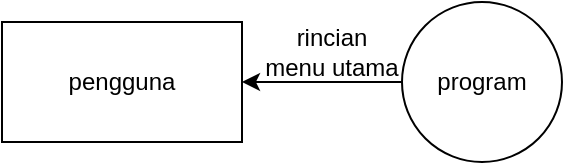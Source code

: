 <mxfile version="24.5.2" type="onedrive">
  <diagram name="Halaman-1" id="3GoBALHi5tsJ1e_FZn-Y">
    <mxGraphModel grid="1" page="1" gridSize="10" guides="1" tooltips="1" connect="1" arrows="1" fold="1" pageScale="1" pageWidth="827" pageHeight="1169" math="0" shadow="0">
      <root>
        <mxCell id="0" />
        <mxCell id="1" parent="0" />
        <mxCell id="jofpl8cEKRvMlipwuFq--3" value="pengguna" style="rounded=0;whiteSpace=wrap;html=1;" vertex="1" parent="1">
          <mxGeometry x="160" y="210" width="120" height="60" as="geometry" />
        </mxCell>
        <mxCell id="jofpl8cEKRvMlipwuFq--9" value="" style="edgeStyle=orthogonalEdgeStyle;rounded=0;orthogonalLoop=1;jettySize=auto;html=1;" edge="1" parent="1" source="jofpl8cEKRvMlipwuFq--5" target="jofpl8cEKRvMlipwuFq--3">
          <mxGeometry relative="1" as="geometry" />
        </mxCell>
        <mxCell id="jofpl8cEKRvMlipwuFq--5" value="program" style="ellipse;whiteSpace=wrap;html=1;aspect=fixed;" vertex="1" parent="1">
          <mxGeometry x="360" y="200" width="80" height="80" as="geometry" />
        </mxCell>
        <mxCell id="jofpl8cEKRvMlipwuFq--8" value="rincian menu utama" style="text;html=1;align=center;verticalAlign=middle;whiteSpace=wrap;rounded=0;" vertex="1" parent="1">
          <mxGeometry x="290" y="210" width="70" height="30" as="geometry" />
        </mxCell>
      </root>
    </mxGraphModel>
  </diagram>
</mxfile>
